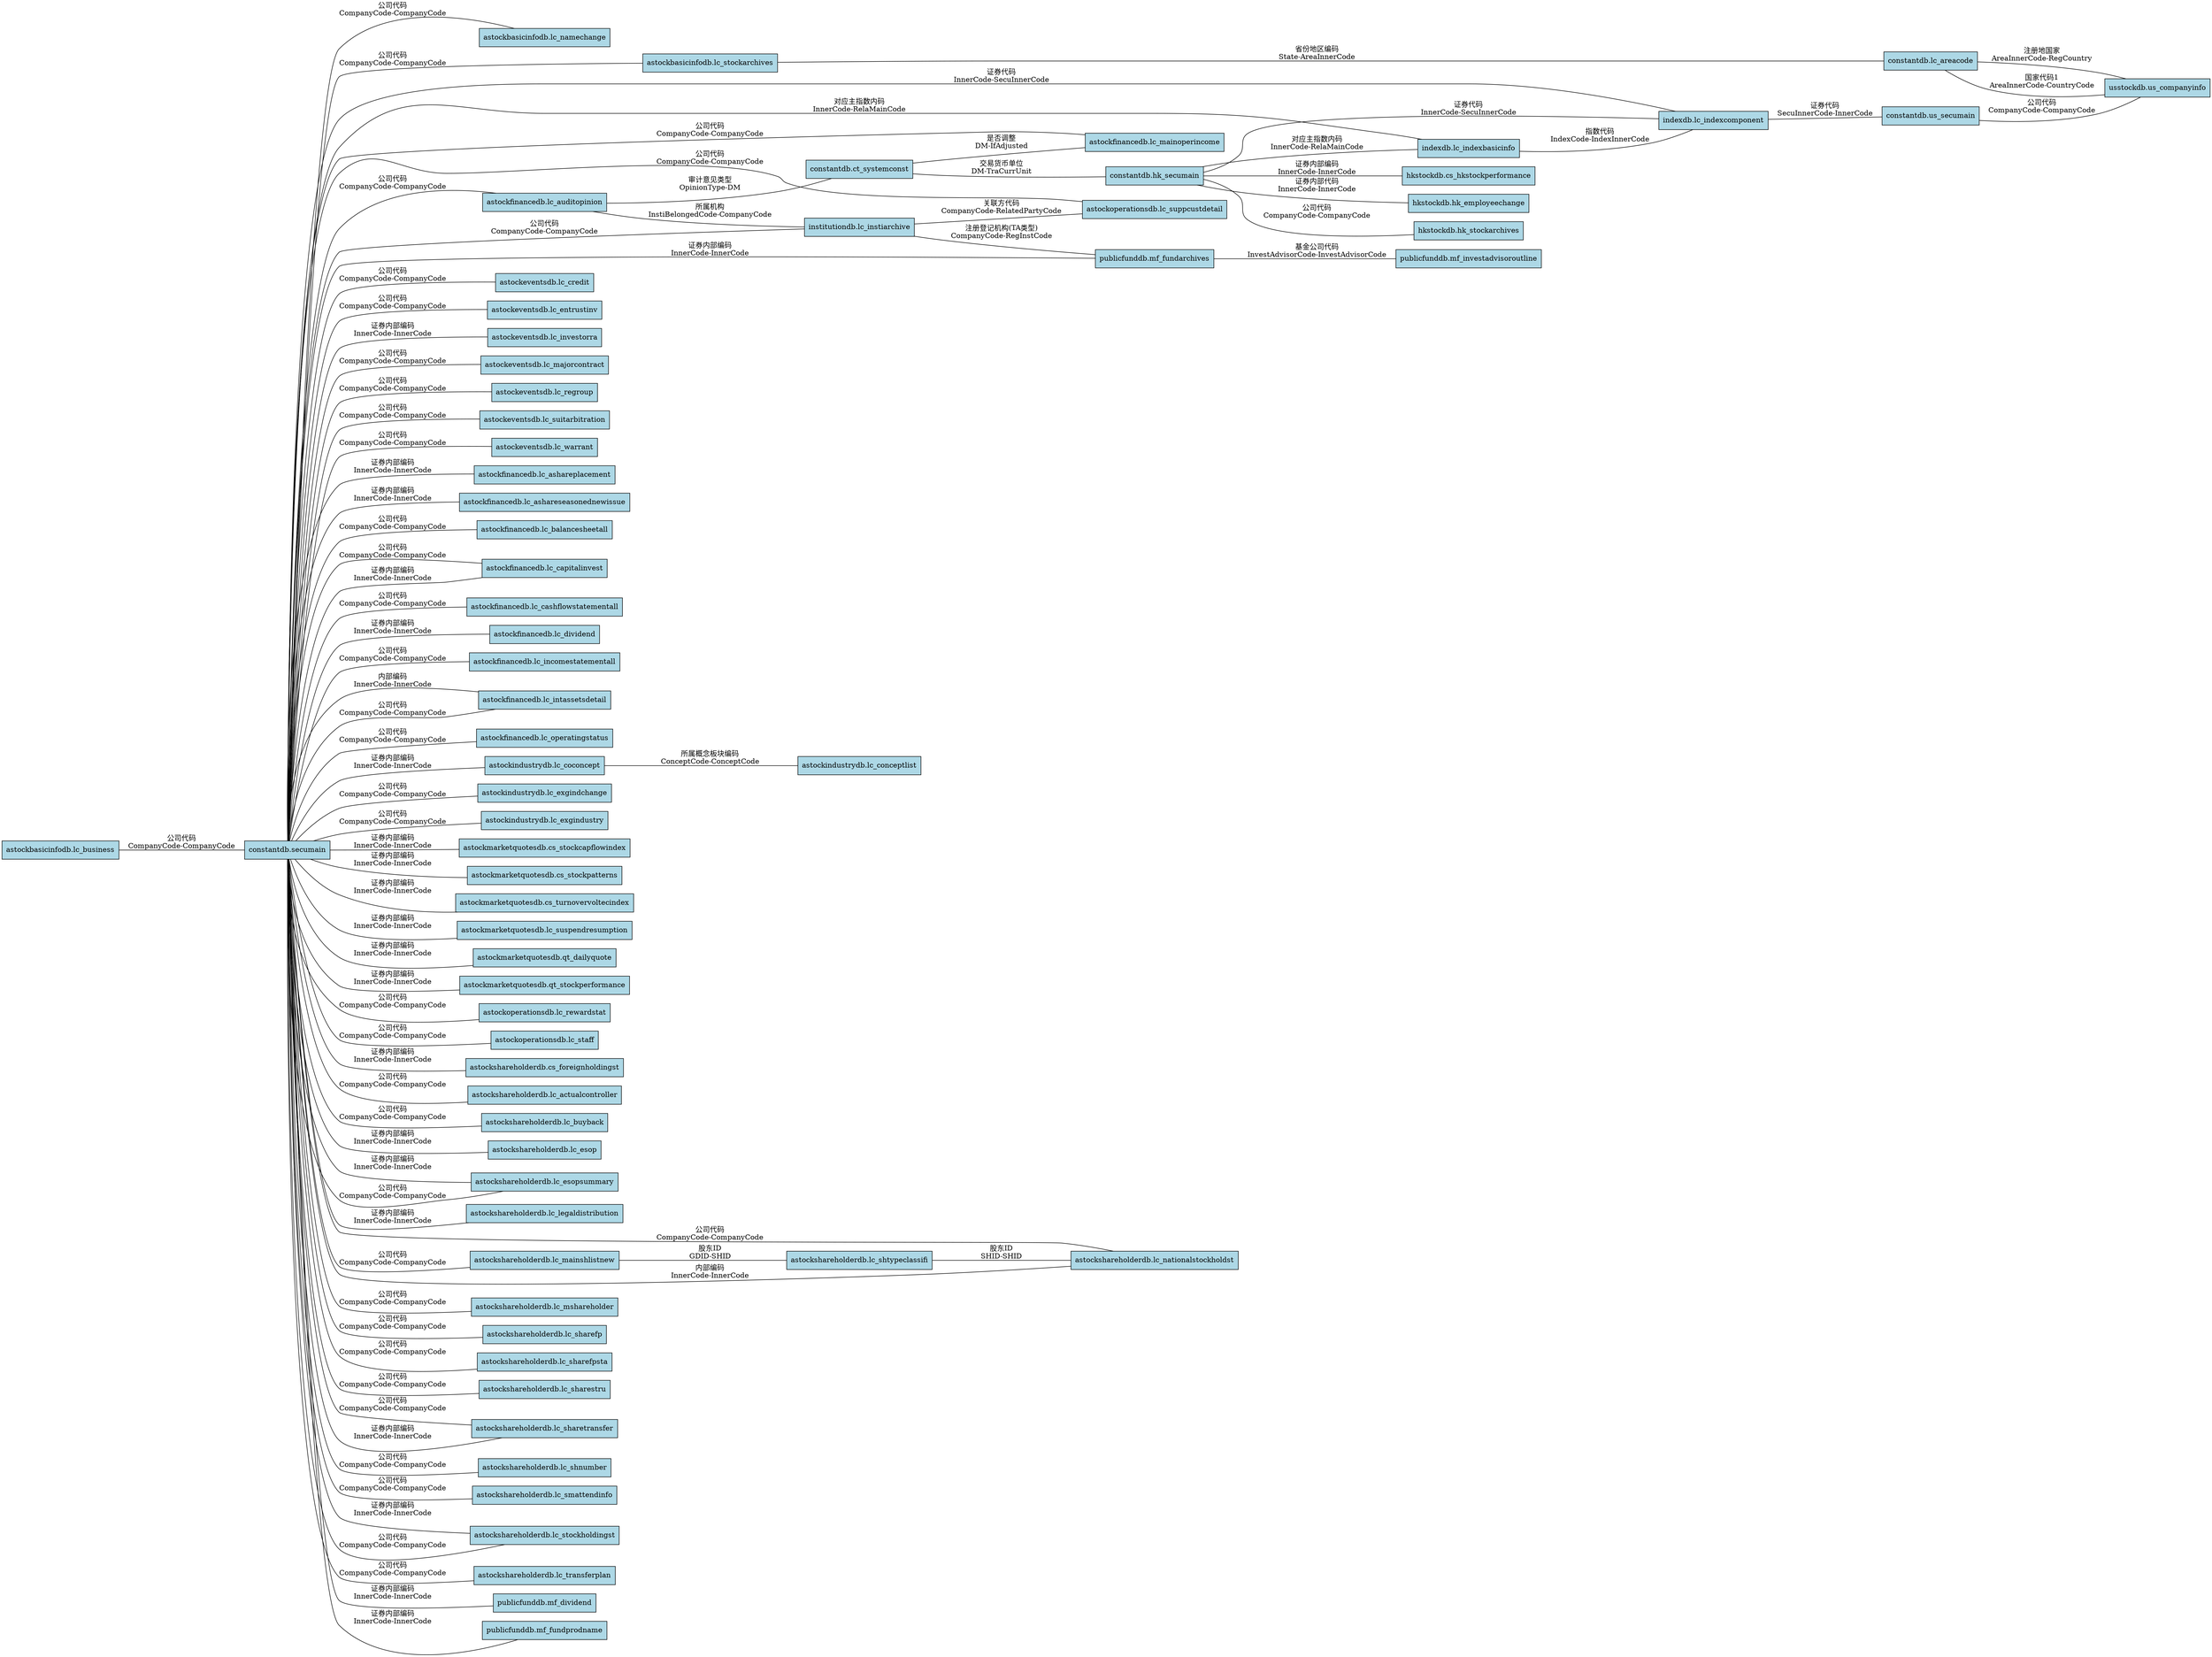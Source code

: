 graph TableRelations {
  rankdir=LR;
  node [shape=box, style=filled, fillcolor=lightblue];
  "astockbasicinfodb.lc_business" -- "constantdb.secumain" [label="公司代码\nCompanyCode-CompanyCode"];
  "constantdb.secumain" -- "astockbasicinfodb.lc_namechange" [label="公司代码\nCompanyCode-CompanyCode"];
  "constantdb.secumain" -- "astockbasicinfodb.lc_stockarchives" [label="公司代码\nCompanyCode-CompanyCode"];
  "constantdb.secumain" -- "astockeventsdb.lc_credit" [label="公司代码\nCompanyCode-CompanyCode"];
  "constantdb.secumain" -- "astockeventsdb.lc_entrustinv" [label="公司代码\nCompanyCode-CompanyCode"];
  "constantdb.secumain" -- "astockeventsdb.lc_investorra" [label="证券内部编码\nInnerCode-InnerCode"];
  "constantdb.secumain" -- "astockeventsdb.lc_majorcontract" [label="公司代码\nCompanyCode-CompanyCode"];
  "constantdb.secumain" -- "astockeventsdb.lc_regroup" [label="公司代码\nCompanyCode-CompanyCode"];
  "constantdb.secumain" -- "astockeventsdb.lc_suitarbitration" [label="公司代码\nCompanyCode-CompanyCode"];
  "constantdb.secumain" -- "astockeventsdb.lc_warrant" [label="公司代码\nCompanyCode-CompanyCode"];
  "constantdb.secumain" -- "astockfinancedb.lc_ashareplacement" [label="证券内部编码\nInnerCode-InnerCode"];
  "constantdb.secumain" -- "astockfinancedb.lc_ashareseasonednewissue" [label="证券内部编码\nInnerCode-InnerCode"];
  "constantdb.secumain" -- "astockfinancedb.lc_auditopinion" [label="公司代码\nCompanyCode-CompanyCode"];
  "constantdb.secumain" -- "astockfinancedb.lc_balancesheetall" [label="公司代码\nCompanyCode-CompanyCode"];
  "constantdb.secumain" -- "astockfinancedb.lc_capitalinvest" [label="公司代码\nCompanyCode-CompanyCode"];
  "constantdb.secumain" -- "astockfinancedb.lc_capitalinvest" [label="证券内部编码\nInnerCode-InnerCode"];
  "constantdb.secumain" -- "astockfinancedb.lc_cashflowstatementall" [label="公司代码\nCompanyCode-CompanyCode"];
  "constantdb.secumain" -- "astockfinancedb.lc_dividend" [label="证券内部编码\nInnerCode-InnerCode"];
  "constantdb.secumain" -- "astockfinancedb.lc_incomestatementall" [label="公司代码\nCompanyCode-CompanyCode"];
  "constantdb.secumain" -- "astockfinancedb.lc_intassetsdetail" [label="内部编码\nInnerCode-InnerCode"];
  "constantdb.secumain" -- "astockfinancedb.lc_intassetsdetail" [label="公司代码\nCompanyCode-CompanyCode"];
  "constantdb.secumain" -- "astockfinancedb.lc_mainoperincome" [label="公司代码\nCompanyCode-CompanyCode"];
  "constantdb.secumain" -- "astockfinancedb.lc_operatingstatus" [label="公司代码\nCompanyCode-CompanyCode"];
  "constantdb.secumain" -- "astockindustrydb.lc_coconcept" [label="证券内部编码\nInnerCode-InnerCode"];
  "constantdb.secumain" -- "astockindustrydb.lc_exgindchange" [label="公司代码\nCompanyCode-CompanyCode"];
  "constantdb.secumain" -- "astockindustrydb.lc_exgindustry" [label="公司代码\nCompanyCode-CompanyCode"];
  "constantdb.secumain" -- "astockmarketquotesdb.cs_stockcapflowindex" [label="证券内部编码\nInnerCode-InnerCode"];
  "constantdb.secumain" -- "astockmarketquotesdb.cs_stockpatterns" [label="证券内部编码\nInnerCode-InnerCode"];
  "constantdb.secumain" -- "astockmarketquotesdb.cs_turnovervoltecindex" [label="证券内部编码\nInnerCode-InnerCode"];
  "constantdb.secumain" -- "astockmarketquotesdb.lc_suspendresumption" [label="证券内部编码\nInnerCode-InnerCode"];
  "constantdb.secumain" -- "astockmarketquotesdb.qt_dailyquote" [label="证券内部编码\nInnerCode-InnerCode"];
  "constantdb.secumain" -- "astockmarketquotesdb.qt_stockperformance" [label="证券内部编码\nInnerCode-InnerCode"];
  "constantdb.secumain" -- "astockoperationsdb.lc_rewardstat" [label="公司代码\nCompanyCode-CompanyCode"];
  "constantdb.secumain" -- "astockoperationsdb.lc_staff" [label="公司代码\nCompanyCode-CompanyCode"];
  "constantdb.secumain" -- "astockoperationsdb.lc_suppcustdetail" [label="公司代码\nCompanyCode-CompanyCode"];
  "constantdb.secumain" -- "astockshareholderdb.cs_foreignholdingst" [label="证券内部编码\nInnerCode-InnerCode"];
  "constantdb.secumain" -- "astockshareholderdb.lc_actualcontroller" [label="公司代码\nCompanyCode-CompanyCode"];
  "constantdb.secumain" -- "astockshareholderdb.lc_buyback" [label="公司代码\nCompanyCode-CompanyCode"];
  "constantdb.secumain" -- "astockshareholderdb.lc_esop" [label="证券内部编码\nInnerCode-InnerCode"];
  "constantdb.secumain" -- "astockshareholderdb.lc_esopsummary" [label="证券内部编码\nInnerCode-InnerCode"];
  "constantdb.secumain" -- "astockshareholderdb.lc_esopsummary" [label="公司代码\nCompanyCode-CompanyCode"];
  "constantdb.secumain" -- "astockshareholderdb.lc_legaldistribution" [label="证券内部编码\nInnerCode-InnerCode"];
  "constantdb.secumain" -- "astockshareholderdb.lc_mainshlistnew" [label="公司代码\nCompanyCode-CompanyCode"];
  "constantdb.secumain" -- "astockshareholderdb.lc_mshareholder" [label="公司代码\nCompanyCode-CompanyCode"];
  "constantdb.secumain" -- "astockshareholderdb.lc_nationalstockholdst" [label="内部编码\nInnerCode-InnerCode"];
  "constantdb.secumain" -- "astockshareholderdb.lc_nationalstockholdst" [label="公司代码\nCompanyCode-CompanyCode"];
  "constantdb.secumain" -- "astockshareholderdb.lc_sharefp" [label="公司代码\nCompanyCode-CompanyCode"];
  "constantdb.secumain" -- "astockshareholderdb.lc_sharefpsta" [label="公司代码\nCompanyCode-CompanyCode"];
  "constantdb.secumain" -- "astockshareholderdb.lc_sharestru" [label="公司代码\nCompanyCode-CompanyCode"];
  "constantdb.secumain" -- "astockshareholderdb.lc_sharetransfer" [label="公司代码\nCompanyCode-CompanyCode"];
  "constantdb.secumain" -- "astockshareholderdb.lc_sharetransfer" [label="证券内部编码\nInnerCode-InnerCode"];
  "constantdb.secumain" -- "astockshareholderdb.lc_shnumber" [label="公司代码\nCompanyCode-CompanyCode"];
  "constantdb.secumain" -- "astockshareholderdb.lc_smattendinfo" [label="公司代码\nCompanyCode-CompanyCode"];
  "constantdb.secumain" -- "astockshareholderdb.lc_stockholdingst" [label="证券内部编码\nInnerCode-InnerCode"];
  "constantdb.secumain" -- "astockshareholderdb.lc_stockholdingst" [label="公司代码\nCompanyCode-CompanyCode"];
  "constantdb.secumain" -- "astockshareholderdb.lc_transferplan" [label="公司代码\nCompanyCode-CompanyCode"];
  "constantdb.secumain" -- "indexdb.lc_indexbasicinfo" [label="对应主指数内码\nInnerCode-RelaMainCode"];
  "constantdb.secumain" -- "indexdb.lc_indexcomponent" [label="证券代码\nInnerCode-SecuInnerCode"];
  "constantdb.secumain" -- "institutiondb.lc_instiarchive" [label="公司代码\nCompanyCode-CompanyCode"];
  "constantdb.secumain" -- "publicfunddb.mf_dividend" [label="证券内部编码\nInnerCode-InnerCode"];
  "constantdb.secumain" -- "publicfunddb.mf_fundarchives" [label="证券内部编码\nInnerCode-InnerCode"];
  "constantdb.secumain" -- "publicfunddb.mf_fundprodname" [label="证券内部编码\nInnerCode-InnerCode"];
  "astockbasicinfodb.lc_stockarchives" -- "constantdb.lc_areacode" [label="省份地区编码\nState-AreaInnerCode"];
  "constantdb.lc_areacode" -- "usstockdb.us_companyinfo" [label="注册地国家\nAreaInnerCode-RegCountry"];
  "constantdb.lc_areacode" -- "usstockdb.us_companyinfo" [label="国家代码1\nAreaInnerCode-CountryCode"];
  "astockfinancedb.lc_auditopinion" -- "institutiondb.lc_instiarchive" [label="所属机构\nInstiBelongedCode-CompanyCode"];
  "astockfinancedb.lc_auditopinion" -- "constantdb.ct_systemconst" [label="审计意见类型\nOpinionType-DM"];
  "institutiondb.lc_instiarchive" -- "astockoperationsdb.lc_suppcustdetail" [label="关联方代码\nCompanyCode-RelatedPartyCode"];
  "institutiondb.lc_instiarchive" -- "publicfunddb.mf_fundarchives" [label="注册登记机构(TA类型)\nCompanyCode-RegInstCode"];
  "constantdb.ct_systemconst" -- "astockfinancedb.lc_mainoperincome" [label="是否调整\nDM-IfAdjusted"];
  "constantdb.ct_systemconst" -- "constantdb.hk_secumain" [label="交易货币单位\nDM-TraCurrUnit"];
  "astockindustrydb.lc_coconcept" -- "astockindustrydb.lc_conceptlist" [label="所属概念板块编码\nConceptCode-ConceptCode"];
  "astockshareholderdb.lc_mainshlistnew" -- "astockshareholderdb.lc_shtypeclassifi" [label="股东ID\nGDID-SHID"];
  "astockshareholderdb.lc_shtypeclassifi" -- "astockshareholderdb.lc_nationalstockholdst" [label="股东ID\nSHID-SHID"];
  "constantdb.hk_secumain" -- "hkstockdb.cs_hkstockperformance" [label="证券内部编码\nInnerCode-InnerCode"];
  "constantdb.hk_secumain" -- "hkstockdb.hk_employeechange" [label="证券内部代码\nInnerCode-InnerCode"];
  "constantdb.hk_secumain" -- "hkstockdb.hk_stockarchives" [label="公司代码\nCompanyCode-CompanyCode"];
  "constantdb.hk_secumain" -- "indexdb.lc_indexbasicinfo" [label="对应主指数内码\nInnerCode-RelaMainCode"];
  "constantdb.hk_secumain" -- "indexdb.lc_indexcomponent" [label="证券代码\nInnerCode-SecuInnerCode"];
  "indexdb.lc_indexbasicinfo" -- "indexdb.lc_indexcomponent" [label="指数代码\nIndexCode-IndexInnerCode"];
  "indexdb.lc_indexcomponent" -- "constantdb.us_secumain" [label="证券代码\nSecuInnerCode-InnerCode"];
  "constantdb.us_secumain" -- "usstockdb.us_companyinfo" [label="公司代码\nCompanyCode-CompanyCode"];
  "publicfunddb.mf_fundarchives" -- "publicfunddb.mf_investadvisoroutline" [label="基金公司代码\nInvestAdvisorCode-InvestAdvisorCode"];
}
